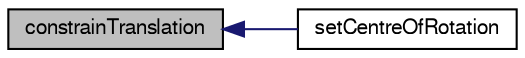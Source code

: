 digraph "constrainTranslation"
{
  bgcolor="transparent";
  edge [fontname="FreeSans",fontsize="10",labelfontname="FreeSans",labelfontsize="10"];
  node [fontname="FreeSans",fontsize="10",shape=record];
  rankdir="LR";
  Node327 [label="constrainTranslation",height=0.2,width=0.4,color="black", fillcolor="grey75", style="filled", fontcolor="black"];
  Node327 -> Node328 [dir="back",color="midnightblue",fontsize="10",style="solid",fontname="FreeSans"];
  Node328 [label="setCentreOfRotation",height=0.2,width=0.4,color="black",URL="$a29498.html#a6cb2ea83557f15bc4843e89d6c807e2a",tooltip="Set the centre of rotation if not the centre of mass. "];
}
